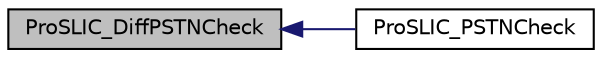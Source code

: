 digraph "ProSLIC_DiffPSTNCheck"
{
  edge [fontname="Helvetica",fontsize="10",labelfontname="Helvetica",labelfontsize="10"];
  node [fontname="Helvetica",fontsize="10",shape=record];
  rankdir="LR";
  Node1 [label="ProSLIC_DiffPSTNCheck",height=0.2,width=0.4,color="black", fillcolor="grey75", style="filled", fontcolor="black"];
  Node1 -> Node2 [dir="back",color="midnightblue",fontsize="10",style="solid",fontname="Helvetica"];
  Node2 [label="ProSLIC_PSTNCheck",height=0.2,width=0.4,color="black", fillcolor="white", style="filled",URL="$group___p_s_t_n___c_h_e_c_k.html#gaf55f16f92cae8244a746f2bf61ed1e7a",tooltip="This function monitors longitudinal current (average and single sample) to quickly identify the prese..."];
}
